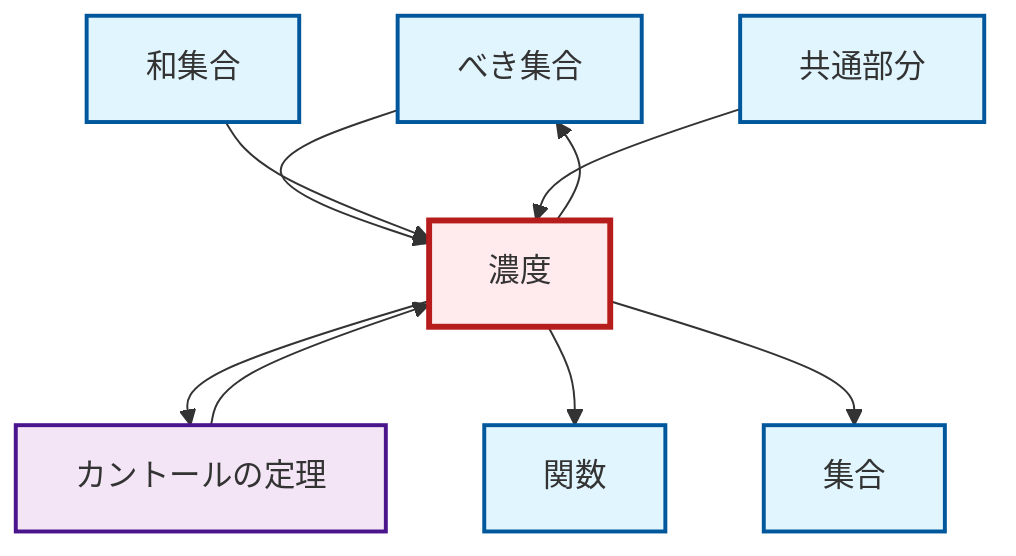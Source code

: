 graph TD
    classDef definition fill:#e1f5fe,stroke:#01579b,stroke-width:2px
    classDef theorem fill:#f3e5f5,stroke:#4a148c,stroke-width:2px
    classDef axiom fill:#fff3e0,stroke:#e65100,stroke-width:2px
    classDef example fill:#e8f5e9,stroke:#1b5e20,stroke-width:2px
    classDef current fill:#ffebee,stroke:#b71c1c,stroke-width:3px
    def-power-set["べき集合"]:::definition
    def-function["関数"]:::definition
    def-union["和集合"]:::definition
    def-cardinality["濃度"]:::definition
    def-set["集合"]:::definition
    def-intersection["共通部分"]:::definition
    thm-cantor["カントールの定理"]:::theorem
    def-power-set --> def-cardinality
    def-union --> def-cardinality
    def-cardinality --> thm-cantor
    def-cardinality --> def-power-set
    def-cardinality --> def-function
    def-cardinality --> def-set
    thm-cantor --> def-cardinality
    def-intersection --> def-cardinality
    class def-cardinality current